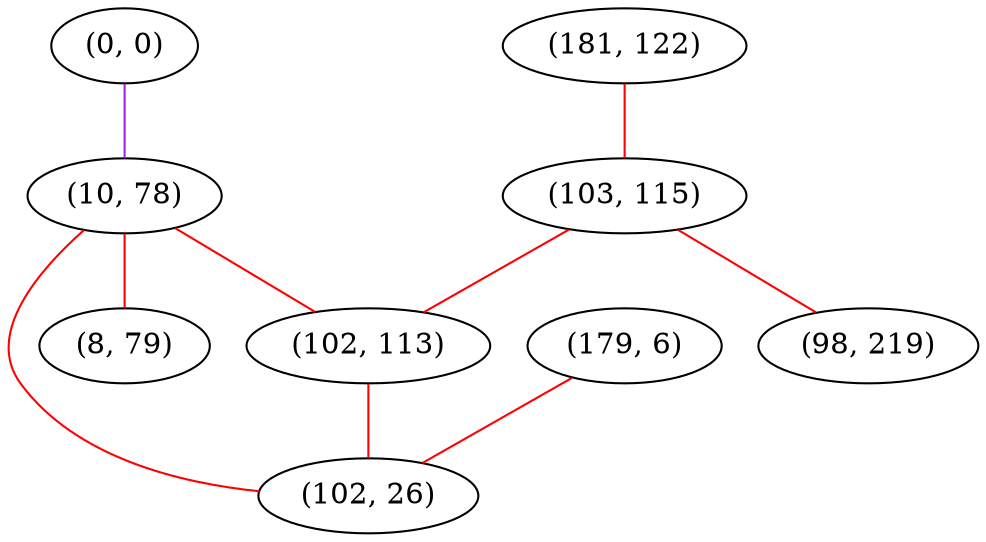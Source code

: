 graph "" {
"(0, 0)";
"(181, 122)";
"(179, 6)";
"(103, 115)";
"(10, 78)";
"(102, 113)";
"(102, 26)";
"(98, 219)";
"(8, 79)";
"(0, 0)" -- "(10, 78)"  [color=purple, key=0, weight=4];
"(181, 122)" -- "(103, 115)"  [color=red, key=0, weight=1];
"(179, 6)" -- "(102, 26)"  [color=red, key=0, weight=1];
"(103, 115)" -- "(102, 113)"  [color=red, key=0, weight=1];
"(103, 115)" -- "(98, 219)"  [color=red, key=0, weight=1];
"(10, 78)" -- "(102, 113)"  [color=red, key=0, weight=1];
"(10, 78)" -- "(102, 26)"  [color=red, key=0, weight=1];
"(10, 78)" -- "(8, 79)"  [color=red, key=0, weight=1];
"(102, 113)" -- "(102, 26)"  [color=red, key=0, weight=1];
}
